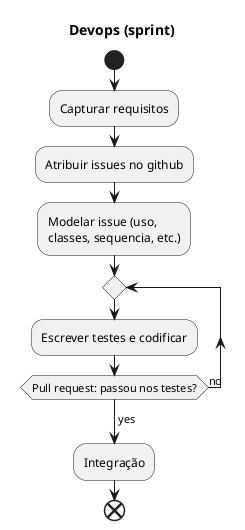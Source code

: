 @startuml
title Devops (sprint)
start
:Capturar requisitos;
:Atribuir issues no github;
:Modelar issue (uso,
classes, sequencia, etc.);
repeat
  :Escrever testes e codificar;
repeat while (Pull request: passou nos testes?) is (no)
->yes;
:Integração;
end
@enduml
